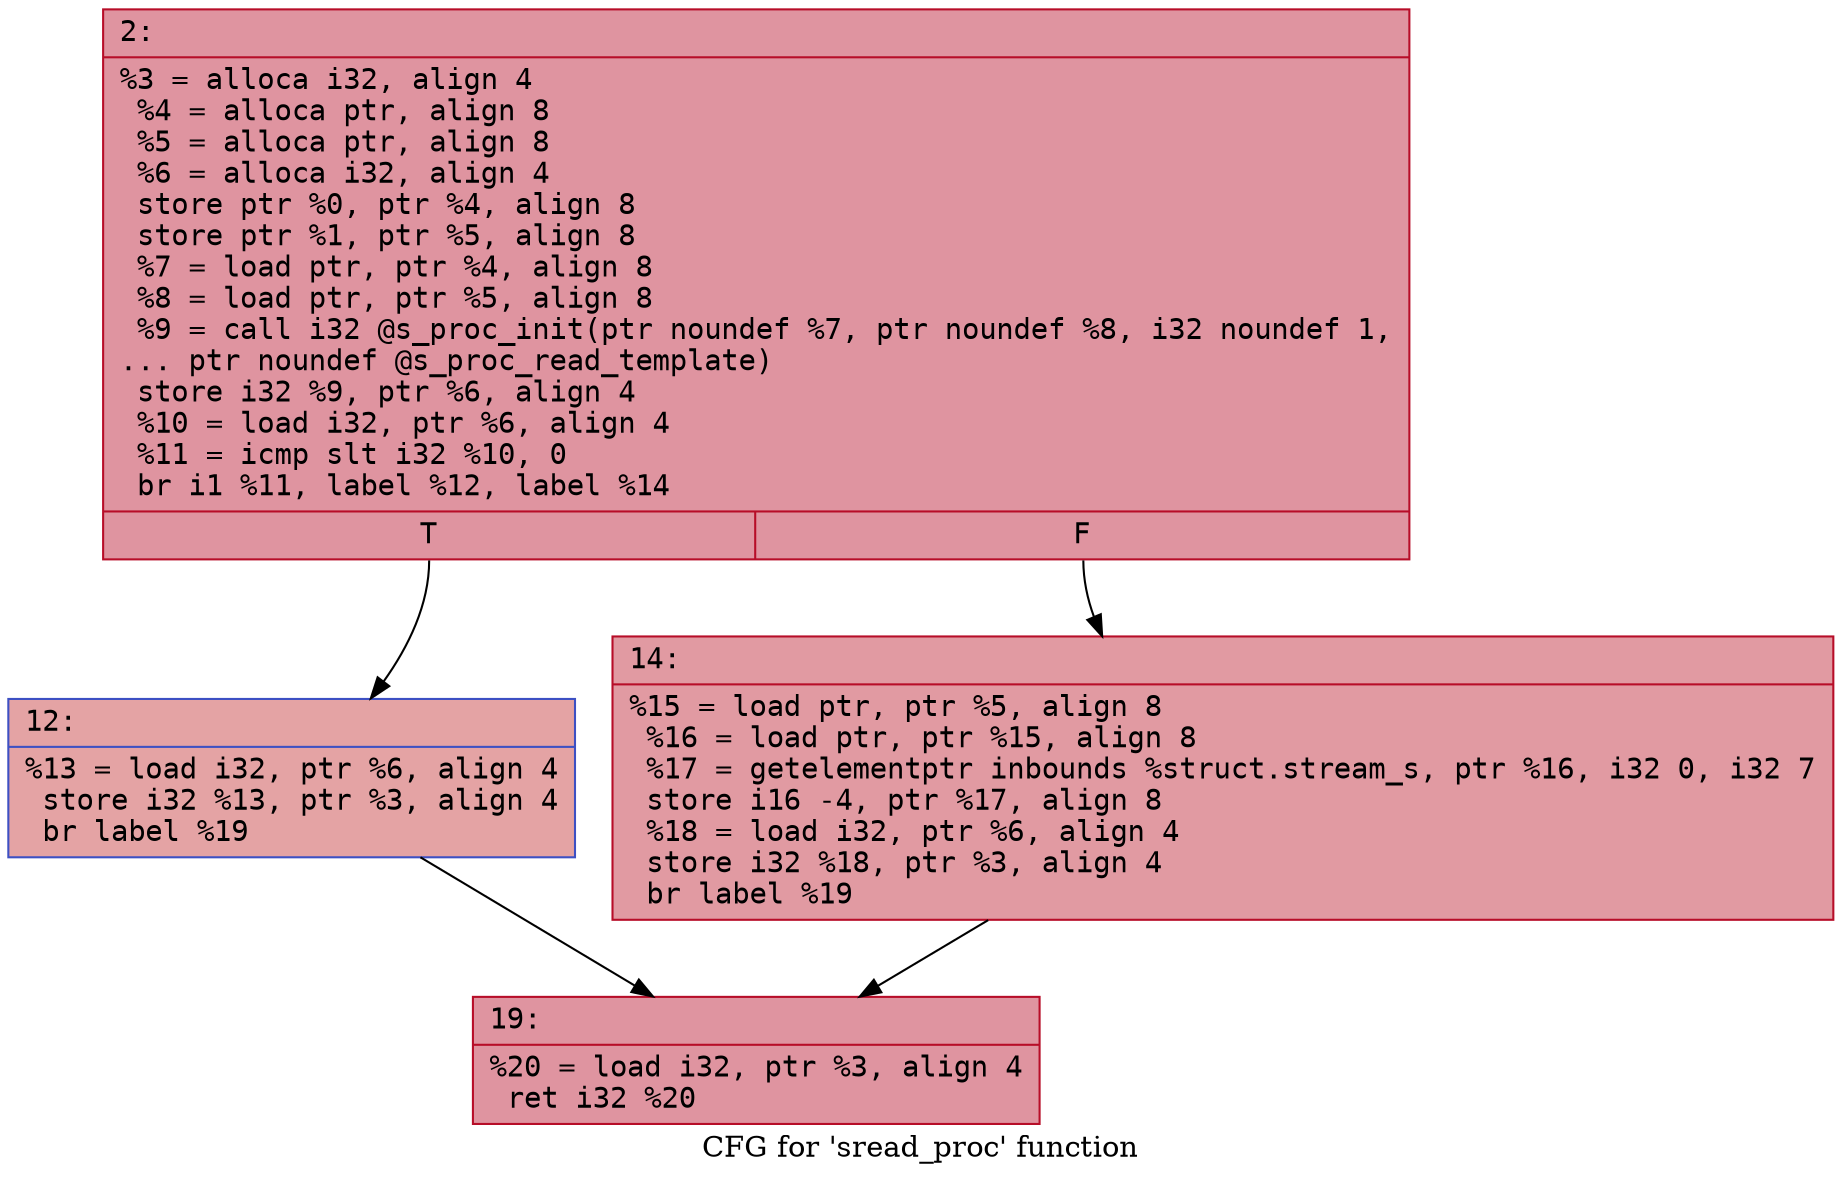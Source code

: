 digraph "CFG for 'sread_proc' function" {
	label="CFG for 'sread_proc' function";

	Node0x6000029e2170 [shape=record,color="#b70d28ff", style=filled, fillcolor="#b70d2870" fontname="Courier",label="{2:\l|  %3 = alloca i32, align 4\l  %4 = alloca ptr, align 8\l  %5 = alloca ptr, align 8\l  %6 = alloca i32, align 4\l  store ptr %0, ptr %4, align 8\l  store ptr %1, ptr %5, align 8\l  %7 = load ptr, ptr %4, align 8\l  %8 = load ptr, ptr %5, align 8\l  %9 = call i32 @s_proc_init(ptr noundef %7, ptr noundef %8, i32 noundef 1,\l... ptr noundef @s_proc_read_template)\l  store i32 %9, ptr %6, align 4\l  %10 = load i32, ptr %6, align 4\l  %11 = icmp slt i32 %10, 0\l  br i1 %11, label %12, label %14\l|{<s0>T|<s1>F}}"];
	Node0x6000029e2170:s0 -> Node0x6000029e21c0[tooltip="2 -> 12\nProbability 37.50%" ];
	Node0x6000029e2170:s1 -> Node0x6000029e2210[tooltip="2 -> 14\nProbability 62.50%" ];
	Node0x6000029e21c0 [shape=record,color="#3d50c3ff", style=filled, fillcolor="#c32e3170" fontname="Courier",label="{12:\l|  %13 = load i32, ptr %6, align 4\l  store i32 %13, ptr %3, align 4\l  br label %19\l}"];
	Node0x6000029e21c0 -> Node0x6000029e2260[tooltip="12 -> 19\nProbability 100.00%" ];
	Node0x6000029e2210 [shape=record,color="#b70d28ff", style=filled, fillcolor="#bb1b2c70" fontname="Courier",label="{14:\l|  %15 = load ptr, ptr %5, align 8\l  %16 = load ptr, ptr %15, align 8\l  %17 = getelementptr inbounds %struct.stream_s, ptr %16, i32 0, i32 7\l  store i16 -4, ptr %17, align 8\l  %18 = load i32, ptr %6, align 4\l  store i32 %18, ptr %3, align 4\l  br label %19\l}"];
	Node0x6000029e2210 -> Node0x6000029e2260[tooltip="14 -> 19\nProbability 100.00%" ];
	Node0x6000029e2260 [shape=record,color="#b70d28ff", style=filled, fillcolor="#b70d2870" fontname="Courier",label="{19:\l|  %20 = load i32, ptr %3, align 4\l  ret i32 %20\l}"];
}
